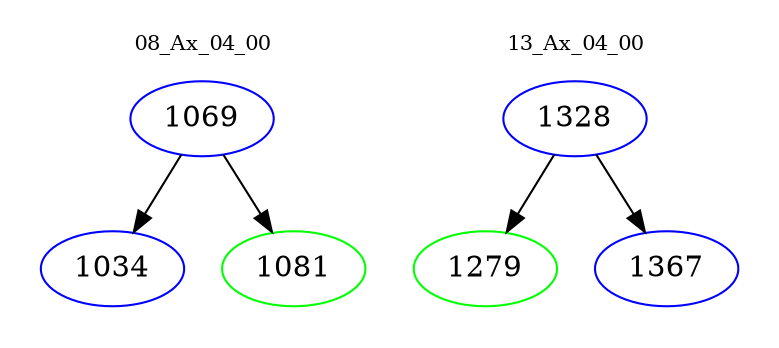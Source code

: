 digraph{
subgraph cluster_0 {
color = white
label = "08_Ax_04_00";
fontsize=10;
T0_1069 [label="1069", color="blue"]
T0_1069 -> T0_1034 [color="black"]
T0_1034 [label="1034", color="blue"]
T0_1069 -> T0_1081 [color="black"]
T0_1081 [label="1081", color="green"]
}
subgraph cluster_1 {
color = white
label = "13_Ax_04_00";
fontsize=10;
T1_1328 [label="1328", color="blue"]
T1_1328 -> T1_1279 [color="black"]
T1_1279 [label="1279", color="green"]
T1_1328 -> T1_1367 [color="black"]
T1_1367 [label="1367", color="blue"]
}
}

